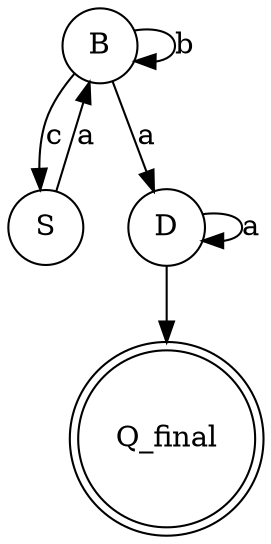 digraph FA {
    
    node [shape = doublecircle];
    Q_final;

    
    node [shape = circle];

   
    S -> B [label = "a"];
    B -> B [label = "b"];
    B -> S [label = "c"];
    B -> D [label = "a"];
    D -> D [label = "a"];
    D -> Q_final;
}
